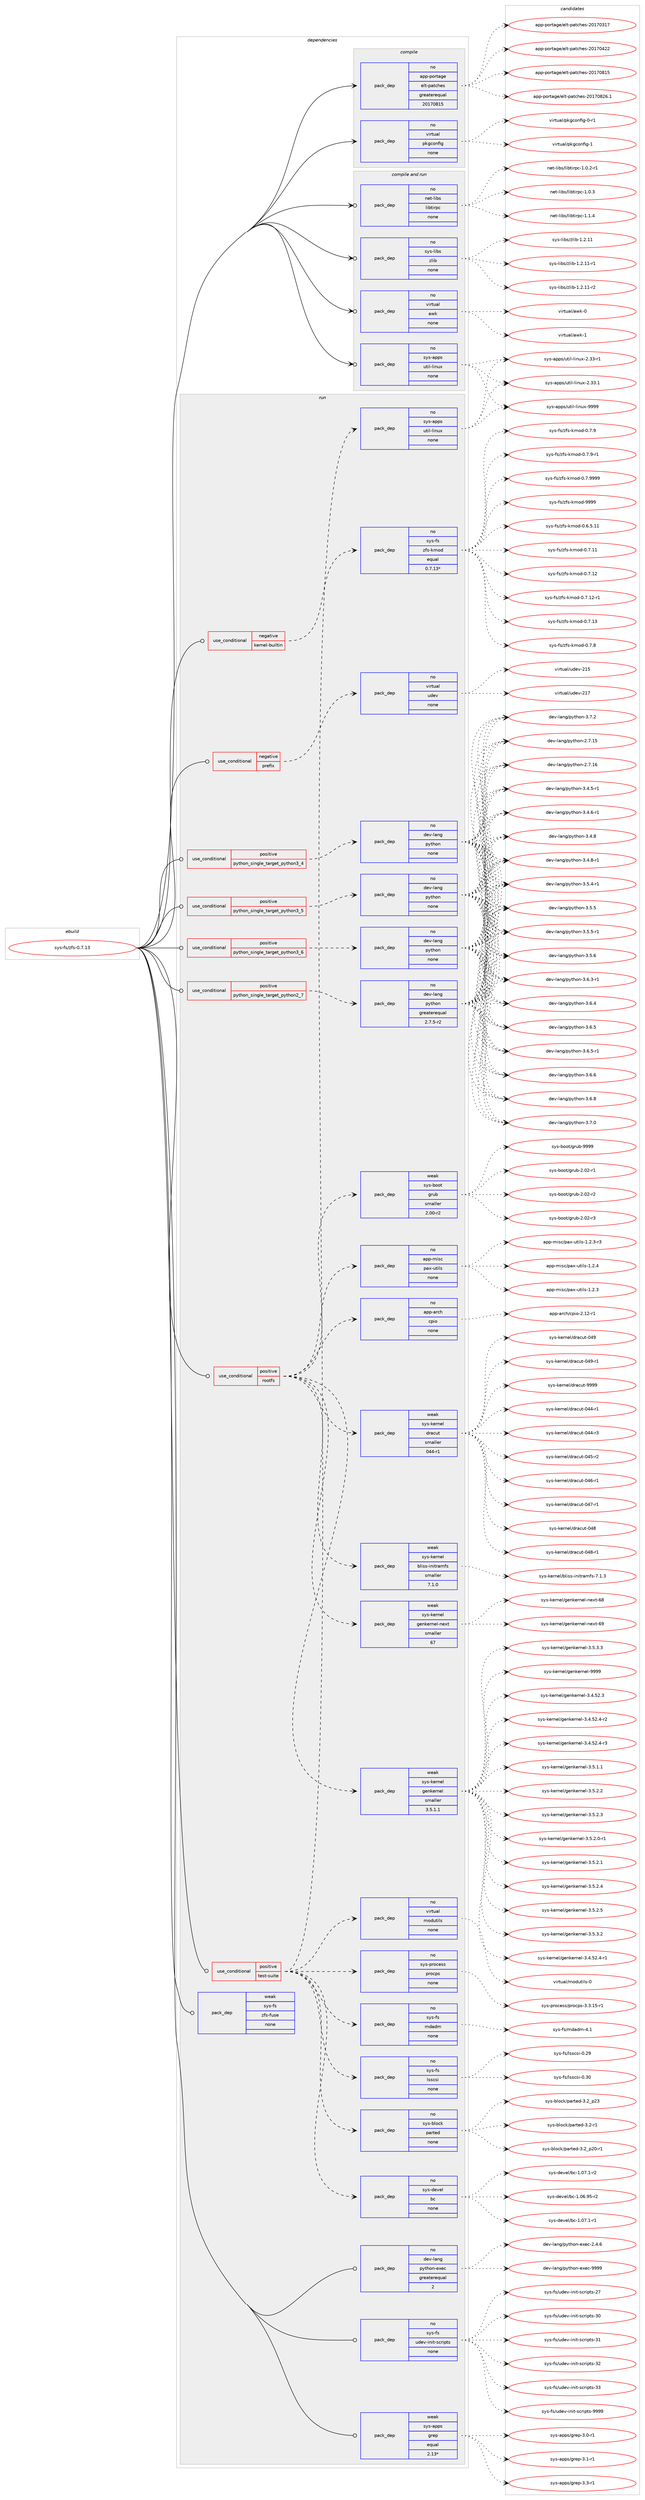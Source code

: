 digraph prolog {

# *************
# Graph options
# *************

newrank=true;
concentrate=true;
compound=true;
graph [rankdir=LR,fontname=Helvetica,fontsize=10,ranksep=1.5];#, ranksep=2.5, nodesep=0.2];
edge  [arrowhead=vee];
node  [fontname=Helvetica,fontsize=10];

# **********
# The ebuild
# **********

subgraph cluster_leftcol {
color=gray;
rank=same;
label=<<i>ebuild</i>>;
id [label="sys-fs/zfs-0.7.13", color=red, width=4, href="../sys-fs/zfs-0.7.13.svg"];
}

# ****************
# The dependencies
# ****************

subgraph cluster_midcol {
color=gray;
label=<<i>dependencies</i>>;
subgraph cluster_compile {
fillcolor="#eeeeee";
style=filled;
label=<<i>compile</i>>;
subgraph pack2646 {
dependency2946 [label=<<TABLE BORDER="0" CELLBORDER="1" CELLSPACING="0" CELLPADDING="4" WIDTH="220"><TR><TD ROWSPAN="6" CELLPADDING="30">pack_dep</TD></TR><TR><TD WIDTH="110">no</TD></TR><TR><TD>app-portage</TD></TR><TR><TD>elt-patches</TD></TR><TR><TD>greaterequal</TD></TR><TR><TD>20170815</TD></TR></TABLE>>, shape=none, color=blue];
}
id:e -> dependency2946:w [weight=20,style="solid",arrowhead="vee"];
subgraph pack2647 {
dependency2947 [label=<<TABLE BORDER="0" CELLBORDER="1" CELLSPACING="0" CELLPADDING="4" WIDTH="220"><TR><TD ROWSPAN="6" CELLPADDING="30">pack_dep</TD></TR><TR><TD WIDTH="110">no</TD></TR><TR><TD>virtual</TD></TR><TR><TD>pkgconfig</TD></TR><TR><TD>none</TD></TR><TR><TD></TD></TR></TABLE>>, shape=none, color=blue];
}
id:e -> dependency2947:w [weight=20,style="solid",arrowhead="vee"];
}
subgraph cluster_compileandrun {
fillcolor="#eeeeee";
style=filled;
label=<<i>compile and run</i>>;
subgraph pack2648 {
dependency2948 [label=<<TABLE BORDER="0" CELLBORDER="1" CELLSPACING="0" CELLPADDING="4" WIDTH="220"><TR><TD ROWSPAN="6" CELLPADDING="30">pack_dep</TD></TR><TR><TD WIDTH="110">no</TD></TR><TR><TD>net-libs</TD></TR><TR><TD>libtirpc</TD></TR><TR><TD>none</TD></TR><TR><TD></TD></TR></TABLE>>, shape=none, color=blue];
}
id:e -> dependency2948:w [weight=20,style="solid",arrowhead="odotvee"];
subgraph pack2649 {
dependency2949 [label=<<TABLE BORDER="0" CELLBORDER="1" CELLSPACING="0" CELLPADDING="4" WIDTH="220"><TR><TD ROWSPAN="6" CELLPADDING="30">pack_dep</TD></TR><TR><TD WIDTH="110">no</TD></TR><TR><TD>sys-apps</TD></TR><TR><TD>util-linux</TD></TR><TR><TD>none</TD></TR><TR><TD></TD></TR></TABLE>>, shape=none, color=blue];
}
id:e -> dependency2949:w [weight=20,style="solid",arrowhead="odotvee"];
subgraph pack2650 {
dependency2950 [label=<<TABLE BORDER="0" CELLBORDER="1" CELLSPACING="0" CELLPADDING="4" WIDTH="220"><TR><TD ROWSPAN="6" CELLPADDING="30">pack_dep</TD></TR><TR><TD WIDTH="110">no</TD></TR><TR><TD>sys-libs</TD></TR><TR><TD>zlib</TD></TR><TR><TD>none</TD></TR><TR><TD></TD></TR></TABLE>>, shape=none, color=blue];
}
id:e -> dependency2950:w [weight=20,style="solid",arrowhead="odotvee"];
subgraph pack2651 {
dependency2951 [label=<<TABLE BORDER="0" CELLBORDER="1" CELLSPACING="0" CELLPADDING="4" WIDTH="220"><TR><TD ROWSPAN="6" CELLPADDING="30">pack_dep</TD></TR><TR><TD WIDTH="110">no</TD></TR><TR><TD>virtual</TD></TR><TR><TD>awk</TD></TR><TR><TD>none</TD></TR><TR><TD></TD></TR></TABLE>>, shape=none, color=blue];
}
id:e -> dependency2951:w [weight=20,style="solid",arrowhead="odotvee"];
}
subgraph cluster_run {
fillcolor="#eeeeee";
style=filled;
label=<<i>run</i>>;
subgraph cond242 {
dependency2952 [label=<<TABLE BORDER="0" CELLBORDER="1" CELLSPACING="0" CELLPADDING="4"><TR><TD ROWSPAN="3" CELLPADDING="10">use_conditional</TD></TR><TR><TD>negative</TD></TR><TR><TD>kernel-builtin</TD></TR></TABLE>>, shape=none, color=red];
subgraph pack2652 {
dependency2953 [label=<<TABLE BORDER="0" CELLBORDER="1" CELLSPACING="0" CELLPADDING="4" WIDTH="220"><TR><TD ROWSPAN="6" CELLPADDING="30">pack_dep</TD></TR><TR><TD WIDTH="110">no</TD></TR><TR><TD>sys-fs</TD></TR><TR><TD>zfs-kmod</TD></TR><TR><TD>equal</TD></TR><TR><TD>0.7.13*</TD></TR></TABLE>>, shape=none, color=blue];
}
dependency2952:e -> dependency2953:w [weight=20,style="dashed",arrowhead="vee"];
}
id:e -> dependency2952:w [weight=20,style="solid",arrowhead="odot"];
subgraph cond243 {
dependency2954 [label=<<TABLE BORDER="0" CELLBORDER="1" CELLSPACING="0" CELLPADDING="4"><TR><TD ROWSPAN="3" CELLPADDING="10">use_conditional</TD></TR><TR><TD>negative</TD></TR><TR><TD>prefix</TD></TR></TABLE>>, shape=none, color=red];
subgraph pack2653 {
dependency2955 [label=<<TABLE BORDER="0" CELLBORDER="1" CELLSPACING="0" CELLPADDING="4" WIDTH="220"><TR><TD ROWSPAN="6" CELLPADDING="30">pack_dep</TD></TR><TR><TD WIDTH="110">no</TD></TR><TR><TD>virtual</TD></TR><TR><TD>udev</TD></TR><TR><TD>none</TD></TR><TR><TD></TD></TR></TABLE>>, shape=none, color=blue];
}
dependency2954:e -> dependency2955:w [weight=20,style="dashed",arrowhead="vee"];
}
id:e -> dependency2954:w [weight=20,style="solid",arrowhead="odot"];
subgraph cond244 {
dependency2956 [label=<<TABLE BORDER="0" CELLBORDER="1" CELLSPACING="0" CELLPADDING="4"><TR><TD ROWSPAN="3" CELLPADDING="10">use_conditional</TD></TR><TR><TD>positive</TD></TR><TR><TD>python_single_target_python2_7</TD></TR></TABLE>>, shape=none, color=red];
subgraph pack2654 {
dependency2957 [label=<<TABLE BORDER="0" CELLBORDER="1" CELLSPACING="0" CELLPADDING="4" WIDTH="220"><TR><TD ROWSPAN="6" CELLPADDING="30">pack_dep</TD></TR><TR><TD WIDTH="110">no</TD></TR><TR><TD>dev-lang</TD></TR><TR><TD>python</TD></TR><TR><TD>greaterequal</TD></TR><TR><TD>2.7.5-r2</TD></TR></TABLE>>, shape=none, color=blue];
}
dependency2956:e -> dependency2957:w [weight=20,style="dashed",arrowhead="vee"];
}
id:e -> dependency2956:w [weight=20,style="solid",arrowhead="odot"];
subgraph cond245 {
dependency2958 [label=<<TABLE BORDER="0" CELLBORDER="1" CELLSPACING="0" CELLPADDING="4"><TR><TD ROWSPAN="3" CELLPADDING="10">use_conditional</TD></TR><TR><TD>positive</TD></TR><TR><TD>python_single_target_python3_4</TD></TR></TABLE>>, shape=none, color=red];
subgraph pack2655 {
dependency2959 [label=<<TABLE BORDER="0" CELLBORDER="1" CELLSPACING="0" CELLPADDING="4" WIDTH="220"><TR><TD ROWSPAN="6" CELLPADDING="30">pack_dep</TD></TR><TR><TD WIDTH="110">no</TD></TR><TR><TD>dev-lang</TD></TR><TR><TD>python</TD></TR><TR><TD>none</TD></TR><TR><TD></TD></TR></TABLE>>, shape=none, color=blue];
}
dependency2958:e -> dependency2959:w [weight=20,style="dashed",arrowhead="vee"];
}
id:e -> dependency2958:w [weight=20,style="solid",arrowhead="odot"];
subgraph cond246 {
dependency2960 [label=<<TABLE BORDER="0" CELLBORDER="1" CELLSPACING="0" CELLPADDING="4"><TR><TD ROWSPAN="3" CELLPADDING="10">use_conditional</TD></TR><TR><TD>positive</TD></TR><TR><TD>python_single_target_python3_5</TD></TR></TABLE>>, shape=none, color=red];
subgraph pack2656 {
dependency2961 [label=<<TABLE BORDER="0" CELLBORDER="1" CELLSPACING="0" CELLPADDING="4" WIDTH="220"><TR><TD ROWSPAN="6" CELLPADDING="30">pack_dep</TD></TR><TR><TD WIDTH="110">no</TD></TR><TR><TD>dev-lang</TD></TR><TR><TD>python</TD></TR><TR><TD>none</TD></TR><TR><TD></TD></TR></TABLE>>, shape=none, color=blue];
}
dependency2960:e -> dependency2961:w [weight=20,style="dashed",arrowhead="vee"];
}
id:e -> dependency2960:w [weight=20,style="solid",arrowhead="odot"];
subgraph cond247 {
dependency2962 [label=<<TABLE BORDER="0" CELLBORDER="1" CELLSPACING="0" CELLPADDING="4"><TR><TD ROWSPAN="3" CELLPADDING="10">use_conditional</TD></TR><TR><TD>positive</TD></TR><TR><TD>python_single_target_python3_6</TD></TR></TABLE>>, shape=none, color=red];
subgraph pack2657 {
dependency2963 [label=<<TABLE BORDER="0" CELLBORDER="1" CELLSPACING="0" CELLPADDING="4" WIDTH="220"><TR><TD ROWSPAN="6" CELLPADDING="30">pack_dep</TD></TR><TR><TD WIDTH="110">no</TD></TR><TR><TD>dev-lang</TD></TR><TR><TD>python</TD></TR><TR><TD>none</TD></TR><TR><TD></TD></TR></TABLE>>, shape=none, color=blue];
}
dependency2962:e -> dependency2963:w [weight=20,style="dashed",arrowhead="vee"];
}
id:e -> dependency2962:w [weight=20,style="solid",arrowhead="odot"];
subgraph cond248 {
dependency2964 [label=<<TABLE BORDER="0" CELLBORDER="1" CELLSPACING="0" CELLPADDING="4"><TR><TD ROWSPAN="3" CELLPADDING="10">use_conditional</TD></TR><TR><TD>positive</TD></TR><TR><TD>rootfs</TD></TR></TABLE>>, shape=none, color=red];
subgraph pack2658 {
dependency2965 [label=<<TABLE BORDER="0" CELLBORDER="1" CELLSPACING="0" CELLPADDING="4" WIDTH="220"><TR><TD ROWSPAN="6" CELLPADDING="30">pack_dep</TD></TR><TR><TD WIDTH="110">no</TD></TR><TR><TD>app-arch</TD></TR><TR><TD>cpio</TD></TR><TR><TD>none</TD></TR><TR><TD></TD></TR></TABLE>>, shape=none, color=blue];
}
dependency2964:e -> dependency2965:w [weight=20,style="dashed",arrowhead="vee"];
subgraph pack2659 {
dependency2966 [label=<<TABLE BORDER="0" CELLBORDER="1" CELLSPACING="0" CELLPADDING="4" WIDTH="220"><TR><TD ROWSPAN="6" CELLPADDING="30">pack_dep</TD></TR><TR><TD WIDTH="110">no</TD></TR><TR><TD>app-misc</TD></TR><TR><TD>pax-utils</TD></TR><TR><TD>none</TD></TR><TR><TD></TD></TR></TABLE>>, shape=none, color=blue];
}
dependency2964:e -> dependency2966:w [weight=20,style="dashed",arrowhead="vee"];
subgraph pack2660 {
dependency2967 [label=<<TABLE BORDER="0" CELLBORDER="1" CELLSPACING="0" CELLPADDING="4" WIDTH="220"><TR><TD ROWSPAN="6" CELLPADDING="30">pack_dep</TD></TR><TR><TD WIDTH="110">weak</TD></TR><TR><TD>sys-boot</TD></TR><TR><TD>grub</TD></TR><TR><TD>smaller</TD></TR><TR><TD>2.00-r2</TD></TR></TABLE>>, shape=none, color=blue];
}
dependency2964:e -> dependency2967:w [weight=20,style="dashed",arrowhead="vee"];
subgraph pack2661 {
dependency2968 [label=<<TABLE BORDER="0" CELLBORDER="1" CELLSPACING="0" CELLPADDING="4" WIDTH="220"><TR><TD ROWSPAN="6" CELLPADDING="30">pack_dep</TD></TR><TR><TD WIDTH="110">weak</TD></TR><TR><TD>sys-kernel</TD></TR><TR><TD>genkernel</TD></TR><TR><TD>smaller</TD></TR><TR><TD>3.5.1.1</TD></TR></TABLE>>, shape=none, color=blue];
}
dependency2964:e -> dependency2968:w [weight=20,style="dashed",arrowhead="vee"];
subgraph pack2662 {
dependency2969 [label=<<TABLE BORDER="0" CELLBORDER="1" CELLSPACING="0" CELLPADDING="4" WIDTH="220"><TR><TD ROWSPAN="6" CELLPADDING="30">pack_dep</TD></TR><TR><TD WIDTH="110">weak</TD></TR><TR><TD>sys-kernel</TD></TR><TR><TD>genkernel-next</TD></TR><TR><TD>smaller</TD></TR><TR><TD>67</TD></TR></TABLE>>, shape=none, color=blue];
}
dependency2964:e -> dependency2969:w [weight=20,style="dashed",arrowhead="vee"];
subgraph pack2663 {
dependency2970 [label=<<TABLE BORDER="0" CELLBORDER="1" CELLSPACING="0" CELLPADDING="4" WIDTH="220"><TR><TD ROWSPAN="6" CELLPADDING="30">pack_dep</TD></TR><TR><TD WIDTH="110">weak</TD></TR><TR><TD>sys-kernel</TD></TR><TR><TD>bliss-initramfs</TD></TR><TR><TD>smaller</TD></TR><TR><TD>7.1.0</TD></TR></TABLE>>, shape=none, color=blue];
}
dependency2964:e -> dependency2970:w [weight=20,style="dashed",arrowhead="vee"];
subgraph pack2664 {
dependency2971 [label=<<TABLE BORDER="0" CELLBORDER="1" CELLSPACING="0" CELLPADDING="4" WIDTH="220"><TR><TD ROWSPAN="6" CELLPADDING="30">pack_dep</TD></TR><TR><TD WIDTH="110">weak</TD></TR><TR><TD>sys-kernel</TD></TR><TR><TD>dracut</TD></TR><TR><TD>smaller</TD></TR><TR><TD>044-r1</TD></TR></TABLE>>, shape=none, color=blue];
}
dependency2964:e -> dependency2971:w [weight=20,style="dashed",arrowhead="vee"];
}
id:e -> dependency2964:w [weight=20,style="solid",arrowhead="odot"];
subgraph cond249 {
dependency2972 [label=<<TABLE BORDER="0" CELLBORDER="1" CELLSPACING="0" CELLPADDING="4"><TR><TD ROWSPAN="3" CELLPADDING="10">use_conditional</TD></TR><TR><TD>positive</TD></TR><TR><TD>test-suite</TD></TR></TABLE>>, shape=none, color=red];
subgraph pack2665 {
dependency2973 [label=<<TABLE BORDER="0" CELLBORDER="1" CELLSPACING="0" CELLPADDING="4" WIDTH="220"><TR><TD ROWSPAN="6" CELLPADDING="30">pack_dep</TD></TR><TR><TD WIDTH="110">no</TD></TR><TR><TD>sys-apps</TD></TR><TR><TD>util-linux</TD></TR><TR><TD>none</TD></TR><TR><TD></TD></TR></TABLE>>, shape=none, color=blue];
}
dependency2972:e -> dependency2973:w [weight=20,style="dashed",arrowhead="vee"];
subgraph pack2666 {
dependency2974 [label=<<TABLE BORDER="0" CELLBORDER="1" CELLSPACING="0" CELLPADDING="4" WIDTH="220"><TR><TD ROWSPAN="6" CELLPADDING="30">pack_dep</TD></TR><TR><TD WIDTH="110">no</TD></TR><TR><TD>sys-devel</TD></TR><TR><TD>bc</TD></TR><TR><TD>none</TD></TR><TR><TD></TD></TR></TABLE>>, shape=none, color=blue];
}
dependency2972:e -> dependency2974:w [weight=20,style="dashed",arrowhead="vee"];
subgraph pack2667 {
dependency2975 [label=<<TABLE BORDER="0" CELLBORDER="1" CELLSPACING="0" CELLPADDING="4" WIDTH="220"><TR><TD ROWSPAN="6" CELLPADDING="30">pack_dep</TD></TR><TR><TD WIDTH="110">no</TD></TR><TR><TD>sys-block</TD></TR><TR><TD>parted</TD></TR><TR><TD>none</TD></TR><TR><TD></TD></TR></TABLE>>, shape=none, color=blue];
}
dependency2972:e -> dependency2975:w [weight=20,style="dashed",arrowhead="vee"];
subgraph pack2668 {
dependency2976 [label=<<TABLE BORDER="0" CELLBORDER="1" CELLSPACING="0" CELLPADDING="4" WIDTH="220"><TR><TD ROWSPAN="6" CELLPADDING="30">pack_dep</TD></TR><TR><TD WIDTH="110">no</TD></TR><TR><TD>sys-fs</TD></TR><TR><TD>lsscsi</TD></TR><TR><TD>none</TD></TR><TR><TD></TD></TR></TABLE>>, shape=none, color=blue];
}
dependency2972:e -> dependency2976:w [weight=20,style="dashed",arrowhead="vee"];
subgraph pack2669 {
dependency2977 [label=<<TABLE BORDER="0" CELLBORDER="1" CELLSPACING="0" CELLPADDING="4" WIDTH="220"><TR><TD ROWSPAN="6" CELLPADDING="30">pack_dep</TD></TR><TR><TD WIDTH="110">no</TD></TR><TR><TD>sys-fs</TD></TR><TR><TD>mdadm</TD></TR><TR><TD>none</TD></TR><TR><TD></TD></TR></TABLE>>, shape=none, color=blue];
}
dependency2972:e -> dependency2977:w [weight=20,style="dashed",arrowhead="vee"];
subgraph pack2670 {
dependency2978 [label=<<TABLE BORDER="0" CELLBORDER="1" CELLSPACING="0" CELLPADDING="4" WIDTH="220"><TR><TD ROWSPAN="6" CELLPADDING="30">pack_dep</TD></TR><TR><TD WIDTH="110">no</TD></TR><TR><TD>sys-process</TD></TR><TR><TD>procps</TD></TR><TR><TD>none</TD></TR><TR><TD></TD></TR></TABLE>>, shape=none, color=blue];
}
dependency2972:e -> dependency2978:w [weight=20,style="dashed",arrowhead="vee"];
subgraph pack2671 {
dependency2979 [label=<<TABLE BORDER="0" CELLBORDER="1" CELLSPACING="0" CELLPADDING="4" WIDTH="220"><TR><TD ROWSPAN="6" CELLPADDING="30">pack_dep</TD></TR><TR><TD WIDTH="110">no</TD></TR><TR><TD>virtual</TD></TR><TR><TD>modutils</TD></TR><TR><TD>none</TD></TR><TR><TD></TD></TR></TABLE>>, shape=none, color=blue];
}
dependency2972:e -> dependency2979:w [weight=20,style="dashed",arrowhead="vee"];
}
id:e -> dependency2972:w [weight=20,style="solid",arrowhead="odot"];
subgraph pack2672 {
dependency2980 [label=<<TABLE BORDER="0" CELLBORDER="1" CELLSPACING="0" CELLPADDING="4" WIDTH="220"><TR><TD ROWSPAN="6" CELLPADDING="30">pack_dep</TD></TR><TR><TD WIDTH="110">no</TD></TR><TR><TD>dev-lang</TD></TR><TR><TD>python-exec</TD></TR><TR><TD>greaterequal</TD></TR><TR><TD>2</TD></TR></TABLE>>, shape=none, color=blue];
}
id:e -> dependency2980:w [weight=20,style="solid",arrowhead="odot"];
subgraph pack2673 {
dependency2981 [label=<<TABLE BORDER="0" CELLBORDER="1" CELLSPACING="0" CELLPADDING="4" WIDTH="220"><TR><TD ROWSPAN="6" CELLPADDING="30">pack_dep</TD></TR><TR><TD WIDTH="110">no</TD></TR><TR><TD>sys-fs</TD></TR><TR><TD>udev-init-scripts</TD></TR><TR><TD>none</TD></TR><TR><TD></TD></TR></TABLE>>, shape=none, color=blue];
}
id:e -> dependency2981:w [weight=20,style="solid",arrowhead="odot"];
subgraph pack2674 {
dependency2982 [label=<<TABLE BORDER="0" CELLBORDER="1" CELLSPACING="0" CELLPADDING="4" WIDTH="220"><TR><TD ROWSPAN="6" CELLPADDING="30">pack_dep</TD></TR><TR><TD WIDTH="110">weak</TD></TR><TR><TD>sys-apps</TD></TR><TR><TD>grep</TD></TR><TR><TD>equal</TD></TR><TR><TD>2.13*</TD></TR></TABLE>>, shape=none, color=blue];
}
id:e -> dependency2982:w [weight=20,style="solid",arrowhead="odot"];
subgraph pack2675 {
dependency2983 [label=<<TABLE BORDER="0" CELLBORDER="1" CELLSPACING="0" CELLPADDING="4" WIDTH="220"><TR><TD ROWSPAN="6" CELLPADDING="30">pack_dep</TD></TR><TR><TD WIDTH="110">weak</TD></TR><TR><TD>sys-fs</TD></TR><TR><TD>zfs-fuse</TD></TR><TR><TD>none</TD></TR><TR><TD></TD></TR></TABLE>>, shape=none, color=blue];
}
id:e -> dependency2983:w [weight=20,style="solid",arrowhead="odot"];
}
}

# **************
# The candidates
# **************

subgraph cluster_choices {
rank=same;
color=gray;
label=<<i>candidates</i>>;

subgraph choice2646 {
color=black;
nodesep=1;
choice97112112451121111141169710310147101108116451129711699104101115455048495548514955 [label="app-portage/elt-patches-20170317", color=red, width=4,href="../app-portage/elt-patches-20170317.svg"];
choice97112112451121111141169710310147101108116451129711699104101115455048495548525050 [label="app-portage/elt-patches-20170422", color=red, width=4,href="../app-portage/elt-patches-20170422.svg"];
choice97112112451121111141169710310147101108116451129711699104101115455048495548564953 [label="app-portage/elt-patches-20170815", color=red, width=4,href="../app-portage/elt-patches-20170815.svg"];
choice971121124511211111411697103101471011081164511297116991041011154550484955485650544649 [label="app-portage/elt-patches-20170826.1", color=red, width=4,href="../app-portage/elt-patches-20170826.1.svg"];
dependency2946:e -> choice97112112451121111141169710310147101108116451129711699104101115455048495548514955:w [style=dotted,weight="100"];
dependency2946:e -> choice97112112451121111141169710310147101108116451129711699104101115455048495548525050:w [style=dotted,weight="100"];
dependency2946:e -> choice97112112451121111141169710310147101108116451129711699104101115455048495548564953:w [style=dotted,weight="100"];
dependency2946:e -> choice971121124511211111411697103101471011081164511297116991041011154550484955485650544649:w [style=dotted,weight="100"];
}
subgraph choice2647 {
color=black;
nodesep=1;
choice11810511411611797108471121071039911111010210510345484511449 [label="virtual/pkgconfig-0-r1", color=red, width=4,href="../virtual/pkgconfig-0-r1.svg"];
choice1181051141161179710847112107103991111101021051034549 [label="virtual/pkgconfig-1", color=red, width=4,href="../virtual/pkgconfig-1.svg"];
dependency2947:e -> choice11810511411611797108471121071039911111010210510345484511449:w [style=dotted,weight="100"];
dependency2947:e -> choice1181051141161179710847112107103991111101021051034549:w [style=dotted,weight="100"];
}
subgraph choice2648 {
color=black;
nodesep=1;
choice11010111645108105981154710810598116105114112994549464846504511449 [label="net-libs/libtirpc-1.0.2-r1", color=red, width=4,href="../net-libs/libtirpc-1.0.2-r1.svg"];
choice1101011164510810598115471081059811610511411299454946484651 [label="net-libs/libtirpc-1.0.3", color=red, width=4,href="../net-libs/libtirpc-1.0.3.svg"];
choice1101011164510810598115471081059811610511411299454946494652 [label="net-libs/libtirpc-1.1.4", color=red, width=4,href="../net-libs/libtirpc-1.1.4.svg"];
dependency2948:e -> choice11010111645108105981154710810598116105114112994549464846504511449:w [style=dotted,weight="100"];
dependency2948:e -> choice1101011164510810598115471081059811610511411299454946484651:w [style=dotted,weight="100"];
dependency2948:e -> choice1101011164510810598115471081059811610511411299454946494652:w [style=dotted,weight="100"];
}
subgraph choice2649 {
color=black;
nodesep=1;
choice1151211154597112112115471171161051084510810511011712045504651514511449 [label="sys-apps/util-linux-2.33-r1", color=red, width=4,href="../sys-apps/util-linux-2.33-r1.svg"];
choice1151211154597112112115471171161051084510810511011712045504651514649 [label="sys-apps/util-linux-2.33.1", color=red, width=4,href="../sys-apps/util-linux-2.33.1.svg"];
choice115121115459711211211547117116105108451081051101171204557575757 [label="sys-apps/util-linux-9999", color=red, width=4,href="../sys-apps/util-linux-9999.svg"];
dependency2949:e -> choice1151211154597112112115471171161051084510810511011712045504651514511449:w [style=dotted,weight="100"];
dependency2949:e -> choice1151211154597112112115471171161051084510810511011712045504651514649:w [style=dotted,weight="100"];
dependency2949:e -> choice115121115459711211211547117116105108451081051101171204557575757:w [style=dotted,weight="100"];
}
subgraph choice2650 {
color=black;
nodesep=1;
choice1151211154510810598115471221081059845494650464949 [label="sys-libs/zlib-1.2.11", color=red, width=4,href="../sys-libs/zlib-1.2.11.svg"];
choice11512111545108105981154712210810598454946504649494511449 [label="sys-libs/zlib-1.2.11-r1", color=red, width=4,href="../sys-libs/zlib-1.2.11-r1.svg"];
choice11512111545108105981154712210810598454946504649494511450 [label="sys-libs/zlib-1.2.11-r2", color=red, width=4,href="../sys-libs/zlib-1.2.11-r2.svg"];
dependency2950:e -> choice1151211154510810598115471221081059845494650464949:w [style=dotted,weight="100"];
dependency2950:e -> choice11512111545108105981154712210810598454946504649494511449:w [style=dotted,weight="100"];
dependency2950:e -> choice11512111545108105981154712210810598454946504649494511450:w [style=dotted,weight="100"];
}
subgraph choice2651 {
color=black;
nodesep=1;
choice1181051141161179710847971191074548 [label="virtual/awk-0", color=red, width=4,href="../virtual/awk-0.svg"];
choice1181051141161179710847971191074549 [label="virtual/awk-1", color=red, width=4,href="../virtual/awk-1.svg"];
dependency2951:e -> choice1181051141161179710847971191074548:w [style=dotted,weight="100"];
dependency2951:e -> choice1181051141161179710847971191074549:w [style=dotted,weight="100"];
}
subgraph choice2652 {
color=black;
nodesep=1;
choice115121115451021154712210211545107109111100454846544653464949 [label="sys-fs/zfs-kmod-0.6.5.11", color=red, width=4,href="../sys-fs/zfs-kmod-0.6.5.11.svg"];
choice11512111545102115471221021154510710911110045484655464949 [label="sys-fs/zfs-kmod-0.7.11", color=red, width=4,href="../sys-fs/zfs-kmod-0.7.11.svg"];
choice11512111545102115471221021154510710911110045484655464950 [label="sys-fs/zfs-kmod-0.7.12", color=red, width=4,href="../sys-fs/zfs-kmod-0.7.12.svg"];
choice115121115451021154712210211545107109111100454846554649504511449 [label="sys-fs/zfs-kmod-0.7.12-r1", color=red, width=4,href="../sys-fs/zfs-kmod-0.7.12-r1.svg"];
choice11512111545102115471221021154510710911110045484655464951 [label="sys-fs/zfs-kmod-0.7.13", color=red, width=4,href="../sys-fs/zfs-kmod-0.7.13.svg"];
choice115121115451021154712210211545107109111100454846554656 [label="sys-fs/zfs-kmod-0.7.8", color=red, width=4,href="../sys-fs/zfs-kmod-0.7.8.svg"];
choice115121115451021154712210211545107109111100454846554657 [label="sys-fs/zfs-kmod-0.7.9", color=red, width=4,href="../sys-fs/zfs-kmod-0.7.9.svg"];
choice1151211154510211547122102115451071091111004548465546574511449 [label="sys-fs/zfs-kmod-0.7.9-r1", color=red, width=4,href="../sys-fs/zfs-kmod-0.7.9-r1.svg"];
choice115121115451021154712210211545107109111100454846554657575757 [label="sys-fs/zfs-kmod-0.7.9999", color=red, width=4,href="../sys-fs/zfs-kmod-0.7.9999.svg"];
choice1151211154510211547122102115451071091111004557575757 [label="sys-fs/zfs-kmod-9999", color=red, width=4,href="../sys-fs/zfs-kmod-9999.svg"];
dependency2953:e -> choice115121115451021154712210211545107109111100454846544653464949:w [style=dotted,weight="100"];
dependency2953:e -> choice11512111545102115471221021154510710911110045484655464949:w [style=dotted,weight="100"];
dependency2953:e -> choice11512111545102115471221021154510710911110045484655464950:w [style=dotted,weight="100"];
dependency2953:e -> choice115121115451021154712210211545107109111100454846554649504511449:w [style=dotted,weight="100"];
dependency2953:e -> choice11512111545102115471221021154510710911110045484655464951:w [style=dotted,weight="100"];
dependency2953:e -> choice115121115451021154712210211545107109111100454846554656:w [style=dotted,weight="100"];
dependency2953:e -> choice115121115451021154712210211545107109111100454846554657:w [style=dotted,weight="100"];
dependency2953:e -> choice1151211154510211547122102115451071091111004548465546574511449:w [style=dotted,weight="100"];
dependency2953:e -> choice115121115451021154712210211545107109111100454846554657575757:w [style=dotted,weight="100"];
dependency2953:e -> choice1151211154510211547122102115451071091111004557575757:w [style=dotted,weight="100"];
}
subgraph choice2653 {
color=black;
nodesep=1;
choice118105114116117971084711710010111845504953 [label="virtual/udev-215", color=red, width=4,href="../virtual/udev-215.svg"];
choice118105114116117971084711710010111845504955 [label="virtual/udev-217", color=red, width=4,href="../virtual/udev-217.svg"];
dependency2955:e -> choice118105114116117971084711710010111845504953:w [style=dotted,weight="100"];
dependency2955:e -> choice118105114116117971084711710010111845504955:w [style=dotted,weight="100"];
}
subgraph choice2654 {
color=black;
nodesep=1;
choice10010111845108971101034711212111610411111045504655464953 [label="dev-lang/python-2.7.15", color=red, width=4,href="../dev-lang/python-2.7.15.svg"];
choice10010111845108971101034711212111610411111045504655464954 [label="dev-lang/python-2.7.16", color=red, width=4,href="../dev-lang/python-2.7.16.svg"];
choice1001011184510897110103471121211161041111104551465246534511449 [label="dev-lang/python-3.4.5-r1", color=red, width=4,href="../dev-lang/python-3.4.5-r1.svg"];
choice1001011184510897110103471121211161041111104551465246544511449 [label="dev-lang/python-3.4.6-r1", color=red, width=4,href="../dev-lang/python-3.4.6-r1.svg"];
choice100101118451089711010347112121116104111110455146524656 [label="dev-lang/python-3.4.8", color=red, width=4,href="../dev-lang/python-3.4.8.svg"];
choice1001011184510897110103471121211161041111104551465246564511449 [label="dev-lang/python-3.4.8-r1", color=red, width=4,href="../dev-lang/python-3.4.8-r1.svg"];
choice1001011184510897110103471121211161041111104551465346524511449 [label="dev-lang/python-3.5.4-r1", color=red, width=4,href="../dev-lang/python-3.5.4-r1.svg"];
choice100101118451089711010347112121116104111110455146534653 [label="dev-lang/python-3.5.5", color=red, width=4,href="../dev-lang/python-3.5.5.svg"];
choice1001011184510897110103471121211161041111104551465346534511449 [label="dev-lang/python-3.5.5-r1", color=red, width=4,href="../dev-lang/python-3.5.5-r1.svg"];
choice100101118451089711010347112121116104111110455146534654 [label="dev-lang/python-3.5.6", color=red, width=4,href="../dev-lang/python-3.5.6.svg"];
choice1001011184510897110103471121211161041111104551465446514511449 [label="dev-lang/python-3.6.3-r1", color=red, width=4,href="../dev-lang/python-3.6.3-r1.svg"];
choice100101118451089711010347112121116104111110455146544652 [label="dev-lang/python-3.6.4", color=red, width=4,href="../dev-lang/python-3.6.4.svg"];
choice100101118451089711010347112121116104111110455146544653 [label="dev-lang/python-3.6.5", color=red, width=4,href="../dev-lang/python-3.6.5.svg"];
choice1001011184510897110103471121211161041111104551465446534511449 [label="dev-lang/python-3.6.5-r1", color=red, width=4,href="../dev-lang/python-3.6.5-r1.svg"];
choice100101118451089711010347112121116104111110455146544654 [label="dev-lang/python-3.6.6", color=red, width=4,href="../dev-lang/python-3.6.6.svg"];
choice100101118451089711010347112121116104111110455146544656 [label="dev-lang/python-3.6.8", color=red, width=4,href="../dev-lang/python-3.6.8.svg"];
choice100101118451089711010347112121116104111110455146554648 [label="dev-lang/python-3.7.0", color=red, width=4,href="../dev-lang/python-3.7.0.svg"];
choice100101118451089711010347112121116104111110455146554650 [label="dev-lang/python-3.7.2", color=red, width=4,href="../dev-lang/python-3.7.2.svg"];
dependency2957:e -> choice10010111845108971101034711212111610411111045504655464953:w [style=dotted,weight="100"];
dependency2957:e -> choice10010111845108971101034711212111610411111045504655464954:w [style=dotted,weight="100"];
dependency2957:e -> choice1001011184510897110103471121211161041111104551465246534511449:w [style=dotted,weight="100"];
dependency2957:e -> choice1001011184510897110103471121211161041111104551465246544511449:w [style=dotted,weight="100"];
dependency2957:e -> choice100101118451089711010347112121116104111110455146524656:w [style=dotted,weight="100"];
dependency2957:e -> choice1001011184510897110103471121211161041111104551465246564511449:w [style=dotted,weight="100"];
dependency2957:e -> choice1001011184510897110103471121211161041111104551465346524511449:w [style=dotted,weight="100"];
dependency2957:e -> choice100101118451089711010347112121116104111110455146534653:w [style=dotted,weight="100"];
dependency2957:e -> choice1001011184510897110103471121211161041111104551465346534511449:w [style=dotted,weight="100"];
dependency2957:e -> choice100101118451089711010347112121116104111110455146534654:w [style=dotted,weight="100"];
dependency2957:e -> choice1001011184510897110103471121211161041111104551465446514511449:w [style=dotted,weight="100"];
dependency2957:e -> choice100101118451089711010347112121116104111110455146544652:w [style=dotted,weight="100"];
dependency2957:e -> choice100101118451089711010347112121116104111110455146544653:w [style=dotted,weight="100"];
dependency2957:e -> choice1001011184510897110103471121211161041111104551465446534511449:w [style=dotted,weight="100"];
dependency2957:e -> choice100101118451089711010347112121116104111110455146544654:w [style=dotted,weight="100"];
dependency2957:e -> choice100101118451089711010347112121116104111110455146544656:w [style=dotted,weight="100"];
dependency2957:e -> choice100101118451089711010347112121116104111110455146554648:w [style=dotted,weight="100"];
dependency2957:e -> choice100101118451089711010347112121116104111110455146554650:w [style=dotted,weight="100"];
}
subgraph choice2655 {
color=black;
nodesep=1;
choice10010111845108971101034711212111610411111045504655464953 [label="dev-lang/python-2.7.15", color=red, width=4,href="../dev-lang/python-2.7.15.svg"];
choice10010111845108971101034711212111610411111045504655464954 [label="dev-lang/python-2.7.16", color=red, width=4,href="../dev-lang/python-2.7.16.svg"];
choice1001011184510897110103471121211161041111104551465246534511449 [label="dev-lang/python-3.4.5-r1", color=red, width=4,href="../dev-lang/python-3.4.5-r1.svg"];
choice1001011184510897110103471121211161041111104551465246544511449 [label="dev-lang/python-3.4.6-r1", color=red, width=4,href="../dev-lang/python-3.4.6-r1.svg"];
choice100101118451089711010347112121116104111110455146524656 [label="dev-lang/python-3.4.8", color=red, width=4,href="../dev-lang/python-3.4.8.svg"];
choice1001011184510897110103471121211161041111104551465246564511449 [label="dev-lang/python-3.4.8-r1", color=red, width=4,href="../dev-lang/python-3.4.8-r1.svg"];
choice1001011184510897110103471121211161041111104551465346524511449 [label="dev-lang/python-3.5.4-r1", color=red, width=4,href="../dev-lang/python-3.5.4-r1.svg"];
choice100101118451089711010347112121116104111110455146534653 [label="dev-lang/python-3.5.5", color=red, width=4,href="../dev-lang/python-3.5.5.svg"];
choice1001011184510897110103471121211161041111104551465346534511449 [label="dev-lang/python-3.5.5-r1", color=red, width=4,href="../dev-lang/python-3.5.5-r1.svg"];
choice100101118451089711010347112121116104111110455146534654 [label="dev-lang/python-3.5.6", color=red, width=4,href="../dev-lang/python-3.5.6.svg"];
choice1001011184510897110103471121211161041111104551465446514511449 [label="dev-lang/python-3.6.3-r1", color=red, width=4,href="../dev-lang/python-3.6.3-r1.svg"];
choice100101118451089711010347112121116104111110455146544652 [label="dev-lang/python-3.6.4", color=red, width=4,href="../dev-lang/python-3.6.4.svg"];
choice100101118451089711010347112121116104111110455146544653 [label="dev-lang/python-3.6.5", color=red, width=4,href="../dev-lang/python-3.6.5.svg"];
choice1001011184510897110103471121211161041111104551465446534511449 [label="dev-lang/python-3.6.5-r1", color=red, width=4,href="../dev-lang/python-3.6.5-r1.svg"];
choice100101118451089711010347112121116104111110455146544654 [label="dev-lang/python-3.6.6", color=red, width=4,href="../dev-lang/python-3.6.6.svg"];
choice100101118451089711010347112121116104111110455146544656 [label="dev-lang/python-3.6.8", color=red, width=4,href="../dev-lang/python-3.6.8.svg"];
choice100101118451089711010347112121116104111110455146554648 [label="dev-lang/python-3.7.0", color=red, width=4,href="../dev-lang/python-3.7.0.svg"];
choice100101118451089711010347112121116104111110455146554650 [label="dev-lang/python-3.7.2", color=red, width=4,href="../dev-lang/python-3.7.2.svg"];
dependency2959:e -> choice10010111845108971101034711212111610411111045504655464953:w [style=dotted,weight="100"];
dependency2959:e -> choice10010111845108971101034711212111610411111045504655464954:w [style=dotted,weight="100"];
dependency2959:e -> choice1001011184510897110103471121211161041111104551465246534511449:w [style=dotted,weight="100"];
dependency2959:e -> choice1001011184510897110103471121211161041111104551465246544511449:w [style=dotted,weight="100"];
dependency2959:e -> choice100101118451089711010347112121116104111110455146524656:w [style=dotted,weight="100"];
dependency2959:e -> choice1001011184510897110103471121211161041111104551465246564511449:w [style=dotted,weight="100"];
dependency2959:e -> choice1001011184510897110103471121211161041111104551465346524511449:w [style=dotted,weight="100"];
dependency2959:e -> choice100101118451089711010347112121116104111110455146534653:w [style=dotted,weight="100"];
dependency2959:e -> choice1001011184510897110103471121211161041111104551465346534511449:w [style=dotted,weight="100"];
dependency2959:e -> choice100101118451089711010347112121116104111110455146534654:w [style=dotted,weight="100"];
dependency2959:e -> choice1001011184510897110103471121211161041111104551465446514511449:w [style=dotted,weight="100"];
dependency2959:e -> choice100101118451089711010347112121116104111110455146544652:w [style=dotted,weight="100"];
dependency2959:e -> choice100101118451089711010347112121116104111110455146544653:w [style=dotted,weight="100"];
dependency2959:e -> choice1001011184510897110103471121211161041111104551465446534511449:w [style=dotted,weight="100"];
dependency2959:e -> choice100101118451089711010347112121116104111110455146544654:w [style=dotted,weight="100"];
dependency2959:e -> choice100101118451089711010347112121116104111110455146544656:w [style=dotted,weight="100"];
dependency2959:e -> choice100101118451089711010347112121116104111110455146554648:w [style=dotted,weight="100"];
dependency2959:e -> choice100101118451089711010347112121116104111110455146554650:w [style=dotted,weight="100"];
}
subgraph choice2656 {
color=black;
nodesep=1;
choice10010111845108971101034711212111610411111045504655464953 [label="dev-lang/python-2.7.15", color=red, width=4,href="../dev-lang/python-2.7.15.svg"];
choice10010111845108971101034711212111610411111045504655464954 [label="dev-lang/python-2.7.16", color=red, width=4,href="../dev-lang/python-2.7.16.svg"];
choice1001011184510897110103471121211161041111104551465246534511449 [label="dev-lang/python-3.4.5-r1", color=red, width=4,href="../dev-lang/python-3.4.5-r1.svg"];
choice1001011184510897110103471121211161041111104551465246544511449 [label="dev-lang/python-3.4.6-r1", color=red, width=4,href="../dev-lang/python-3.4.6-r1.svg"];
choice100101118451089711010347112121116104111110455146524656 [label="dev-lang/python-3.4.8", color=red, width=4,href="../dev-lang/python-3.4.8.svg"];
choice1001011184510897110103471121211161041111104551465246564511449 [label="dev-lang/python-3.4.8-r1", color=red, width=4,href="../dev-lang/python-3.4.8-r1.svg"];
choice1001011184510897110103471121211161041111104551465346524511449 [label="dev-lang/python-3.5.4-r1", color=red, width=4,href="../dev-lang/python-3.5.4-r1.svg"];
choice100101118451089711010347112121116104111110455146534653 [label="dev-lang/python-3.5.5", color=red, width=4,href="../dev-lang/python-3.5.5.svg"];
choice1001011184510897110103471121211161041111104551465346534511449 [label="dev-lang/python-3.5.5-r1", color=red, width=4,href="../dev-lang/python-3.5.5-r1.svg"];
choice100101118451089711010347112121116104111110455146534654 [label="dev-lang/python-3.5.6", color=red, width=4,href="../dev-lang/python-3.5.6.svg"];
choice1001011184510897110103471121211161041111104551465446514511449 [label="dev-lang/python-3.6.3-r1", color=red, width=4,href="../dev-lang/python-3.6.3-r1.svg"];
choice100101118451089711010347112121116104111110455146544652 [label="dev-lang/python-3.6.4", color=red, width=4,href="../dev-lang/python-3.6.4.svg"];
choice100101118451089711010347112121116104111110455146544653 [label="dev-lang/python-3.6.5", color=red, width=4,href="../dev-lang/python-3.6.5.svg"];
choice1001011184510897110103471121211161041111104551465446534511449 [label="dev-lang/python-3.6.5-r1", color=red, width=4,href="../dev-lang/python-3.6.5-r1.svg"];
choice100101118451089711010347112121116104111110455146544654 [label="dev-lang/python-3.6.6", color=red, width=4,href="../dev-lang/python-3.6.6.svg"];
choice100101118451089711010347112121116104111110455146544656 [label="dev-lang/python-3.6.8", color=red, width=4,href="../dev-lang/python-3.6.8.svg"];
choice100101118451089711010347112121116104111110455146554648 [label="dev-lang/python-3.7.0", color=red, width=4,href="../dev-lang/python-3.7.0.svg"];
choice100101118451089711010347112121116104111110455146554650 [label="dev-lang/python-3.7.2", color=red, width=4,href="../dev-lang/python-3.7.2.svg"];
dependency2961:e -> choice10010111845108971101034711212111610411111045504655464953:w [style=dotted,weight="100"];
dependency2961:e -> choice10010111845108971101034711212111610411111045504655464954:w [style=dotted,weight="100"];
dependency2961:e -> choice1001011184510897110103471121211161041111104551465246534511449:w [style=dotted,weight="100"];
dependency2961:e -> choice1001011184510897110103471121211161041111104551465246544511449:w [style=dotted,weight="100"];
dependency2961:e -> choice100101118451089711010347112121116104111110455146524656:w [style=dotted,weight="100"];
dependency2961:e -> choice1001011184510897110103471121211161041111104551465246564511449:w [style=dotted,weight="100"];
dependency2961:e -> choice1001011184510897110103471121211161041111104551465346524511449:w [style=dotted,weight="100"];
dependency2961:e -> choice100101118451089711010347112121116104111110455146534653:w [style=dotted,weight="100"];
dependency2961:e -> choice1001011184510897110103471121211161041111104551465346534511449:w [style=dotted,weight="100"];
dependency2961:e -> choice100101118451089711010347112121116104111110455146534654:w [style=dotted,weight="100"];
dependency2961:e -> choice1001011184510897110103471121211161041111104551465446514511449:w [style=dotted,weight="100"];
dependency2961:e -> choice100101118451089711010347112121116104111110455146544652:w [style=dotted,weight="100"];
dependency2961:e -> choice100101118451089711010347112121116104111110455146544653:w [style=dotted,weight="100"];
dependency2961:e -> choice1001011184510897110103471121211161041111104551465446534511449:w [style=dotted,weight="100"];
dependency2961:e -> choice100101118451089711010347112121116104111110455146544654:w [style=dotted,weight="100"];
dependency2961:e -> choice100101118451089711010347112121116104111110455146544656:w [style=dotted,weight="100"];
dependency2961:e -> choice100101118451089711010347112121116104111110455146554648:w [style=dotted,weight="100"];
dependency2961:e -> choice100101118451089711010347112121116104111110455146554650:w [style=dotted,weight="100"];
}
subgraph choice2657 {
color=black;
nodesep=1;
choice10010111845108971101034711212111610411111045504655464953 [label="dev-lang/python-2.7.15", color=red, width=4,href="../dev-lang/python-2.7.15.svg"];
choice10010111845108971101034711212111610411111045504655464954 [label="dev-lang/python-2.7.16", color=red, width=4,href="../dev-lang/python-2.7.16.svg"];
choice1001011184510897110103471121211161041111104551465246534511449 [label="dev-lang/python-3.4.5-r1", color=red, width=4,href="../dev-lang/python-3.4.5-r1.svg"];
choice1001011184510897110103471121211161041111104551465246544511449 [label="dev-lang/python-3.4.6-r1", color=red, width=4,href="../dev-lang/python-3.4.6-r1.svg"];
choice100101118451089711010347112121116104111110455146524656 [label="dev-lang/python-3.4.8", color=red, width=4,href="../dev-lang/python-3.4.8.svg"];
choice1001011184510897110103471121211161041111104551465246564511449 [label="dev-lang/python-3.4.8-r1", color=red, width=4,href="../dev-lang/python-3.4.8-r1.svg"];
choice1001011184510897110103471121211161041111104551465346524511449 [label="dev-lang/python-3.5.4-r1", color=red, width=4,href="../dev-lang/python-3.5.4-r1.svg"];
choice100101118451089711010347112121116104111110455146534653 [label="dev-lang/python-3.5.5", color=red, width=4,href="../dev-lang/python-3.5.5.svg"];
choice1001011184510897110103471121211161041111104551465346534511449 [label="dev-lang/python-3.5.5-r1", color=red, width=4,href="../dev-lang/python-3.5.5-r1.svg"];
choice100101118451089711010347112121116104111110455146534654 [label="dev-lang/python-3.5.6", color=red, width=4,href="../dev-lang/python-3.5.6.svg"];
choice1001011184510897110103471121211161041111104551465446514511449 [label="dev-lang/python-3.6.3-r1", color=red, width=4,href="../dev-lang/python-3.6.3-r1.svg"];
choice100101118451089711010347112121116104111110455146544652 [label="dev-lang/python-3.6.4", color=red, width=4,href="../dev-lang/python-3.6.4.svg"];
choice100101118451089711010347112121116104111110455146544653 [label="dev-lang/python-3.6.5", color=red, width=4,href="../dev-lang/python-3.6.5.svg"];
choice1001011184510897110103471121211161041111104551465446534511449 [label="dev-lang/python-3.6.5-r1", color=red, width=4,href="../dev-lang/python-3.6.5-r1.svg"];
choice100101118451089711010347112121116104111110455146544654 [label="dev-lang/python-3.6.6", color=red, width=4,href="../dev-lang/python-3.6.6.svg"];
choice100101118451089711010347112121116104111110455146544656 [label="dev-lang/python-3.6.8", color=red, width=4,href="../dev-lang/python-3.6.8.svg"];
choice100101118451089711010347112121116104111110455146554648 [label="dev-lang/python-3.7.0", color=red, width=4,href="../dev-lang/python-3.7.0.svg"];
choice100101118451089711010347112121116104111110455146554650 [label="dev-lang/python-3.7.2", color=red, width=4,href="../dev-lang/python-3.7.2.svg"];
dependency2963:e -> choice10010111845108971101034711212111610411111045504655464953:w [style=dotted,weight="100"];
dependency2963:e -> choice10010111845108971101034711212111610411111045504655464954:w [style=dotted,weight="100"];
dependency2963:e -> choice1001011184510897110103471121211161041111104551465246534511449:w [style=dotted,weight="100"];
dependency2963:e -> choice1001011184510897110103471121211161041111104551465246544511449:w [style=dotted,weight="100"];
dependency2963:e -> choice100101118451089711010347112121116104111110455146524656:w [style=dotted,weight="100"];
dependency2963:e -> choice1001011184510897110103471121211161041111104551465246564511449:w [style=dotted,weight="100"];
dependency2963:e -> choice1001011184510897110103471121211161041111104551465346524511449:w [style=dotted,weight="100"];
dependency2963:e -> choice100101118451089711010347112121116104111110455146534653:w [style=dotted,weight="100"];
dependency2963:e -> choice1001011184510897110103471121211161041111104551465346534511449:w [style=dotted,weight="100"];
dependency2963:e -> choice100101118451089711010347112121116104111110455146534654:w [style=dotted,weight="100"];
dependency2963:e -> choice1001011184510897110103471121211161041111104551465446514511449:w [style=dotted,weight="100"];
dependency2963:e -> choice100101118451089711010347112121116104111110455146544652:w [style=dotted,weight="100"];
dependency2963:e -> choice100101118451089711010347112121116104111110455146544653:w [style=dotted,weight="100"];
dependency2963:e -> choice1001011184510897110103471121211161041111104551465446534511449:w [style=dotted,weight="100"];
dependency2963:e -> choice100101118451089711010347112121116104111110455146544654:w [style=dotted,weight="100"];
dependency2963:e -> choice100101118451089711010347112121116104111110455146544656:w [style=dotted,weight="100"];
dependency2963:e -> choice100101118451089711010347112121116104111110455146554648:w [style=dotted,weight="100"];
dependency2963:e -> choice100101118451089711010347112121116104111110455146554650:w [style=dotted,weight="100"];
}
subgraph choice2658 {
color=black;
nodesep=1;
choice97112112459711499104479911210511145504649504511449 [label="app-arch/cpio-2.12-r1", color=red, width=4,href="../app-arch/cpio-2.12-r1.svg"];
dependency2965:e -> choice97112112459711499104479911210511145504649504511449:w [style=dotted,weight="100"];
}
subgraph choice2659 {
color=black;
nodesep=1;
choice971121124510910511599471129712045117116105108115454946504651 [label="app-misc/pax-utils-1.2.3", color=red, width=4,href="../app-misc/pax-utils-1.2.3.svg"];
choice9711211245109105115994711297120451171161051081154549465046514511451 [label="app-misc/pax-utils-1.2.3-r3", color=red, width=4,href="../app-misc/pax-utils-1.2.3-r3.svg"];
choice971121124510910511599471129712045117116105108115454946504652 [label="app-misc/pax-utils-1.2.4", color=red, width=4,href="../app-misc/pax-utils-1.2.4.svg"];
dependency2966:e -> choice971121124510910511599471129712045117116105108115454946504651:w [style=dotted,weight="100"];
dependency2966:e -> choice9711211245109105115994711297120451171161051081154549465046514511451:w [style=dotted,weight="100"];
dependency2966:e -> choice971121124510910511599471129712045117116105108115454946504652:w [style=dotted,weight="100"];
}
subgraph choice2660 {
color=black;
nodesep=1;
choice1151211154598111111116471031141179845504648504511449 [label="sys-boot/grub-2.02-r1", color=red, width=4,href="../sys-boot/grub-2.02-r1.svg"];
choice1151211154598111111116471031141179845504648504511450 [label="sys-boot/grub-2.02-r2", color=red, width=4,href="../sys-boot/grub-2.02-r2.svg"];
choice1151211154598111111116471031141179845504648504511451 [label="sys-boot/grub-2.02-r3", color=red, width=4,href="../sys-boot/grub-2.02-r3.svg"];
choice115121115459811111111647103114117984557575757 [label="sys-boot/grub-9999", color=red, width=4,href="../sys-boot/grub-9999.svg"];
dependency2967:e -> choice1151211154598111111116471031141179845504648504511449:w [style=dotted,weight="100"];
dependency2967:e -> choice1151211154598111111116471031141179845504648504511450:w [style=dotted,weight="100"];
dependency2967:e -> choice1151211154598111111116471031141179845504648504511451:w [style=dotted,weight="100"];
dependency2967:e -> choice115121115459811111111647103114117984557575757:w [style=dotted,weight="100"];
}
subgraph choice2661 {
color=black;
nodesep=1;
choice1151211154510710111411010110847103101110107101114110101108455146524653504651 [label="sys-kernel/genkernel-3.4.52.3", color=red, width=4,href="../sys-kernel/genkernel-3.4.52.3.svg"];
choice11512111545107101114110101108471031011101071011141101011084551465246535046524511449 [label="sys-kernel/genkernel-3.4.52.4-r1", color=red, width=4,href="../sys-kernel/genkernel-3.4.52.4-r1.svg"];
choice11512111545107101114110101108471031011101071011141101011084551465246535046524511450 [label="sys-kernel/genkernel-3.4.52.4-r2", color=red, width=4,href="../sys-kernel/genkernel-3.4.52.4-r2.svg"];
choice11512111545107101114110101108471031011101071011141101011084551465246535046524511451 [label="sys-kernel/genkernel-3.4.52.4-r3", color=red, width=4,href="../sys-kernel/genkernel-3.4.52.4-r3.svg"];
choice11512111545107101114110101108471031011101071011141101011084551465346494649 [label="sys-kernel/genkernel-3.5.1.1", color=red, width=4,href="../sys-kernel/genkernel-3.5.1.1.svg"];
choice115121115451071011141101011084710310111010710111411010110845514653465046484511449 [label="sys-kernel/genkernel-3.5.2.0-r1", color=red, width=4,href="../sys-kernel/genkernel-3.5.2.0-r1.svg"];
choice11512111545107101114110101108471031011101071011141101011084551465346504649 [label="sys-kernel/genkernel-3.5.2.1", color=red, width=4,href="../sys-kernel/genkernel-3.5.2.1.svg"];
choice11512111545107101114110101108471031011101071011141101011084551465346504650 [label="sys-kernel/genkernel-3.5.2.2", color=red, width=4,href="../sys-kernel/genkernel-3.5.2.2.svg"];
choice11512111545107101114110101108471031011101071011141101011084551465346504651 [label="sys-kernel/genkernel-3.5.2.3", color=red, width=4,href="../sys-kernel/genkernel-3.5.2.3.svg"];
choice11512111545107101114110101108471031011101071011141101011084551465346504652 [label="sys-kernel/genkernel-3.5.2.4", color=red, width=4,href="../sys-kernel/genkernel-3.5.2.4.svg"];
choice11512111545107101114110101108471031011101071011141101011084551465346504653 [label="sys-kernel/genkernel-3.5.2.5", color=red, width=4,href="../sys-kernel/genkernel-3.5.2.5.svg"];
choice11512111545107101114110101108471031011101071011141101011084551465346514650 [label="sys-kernel/genkernel-3.5.3.2", color=red, width=4,href="../sys-kernel/genkernel-3.5.3.2.svg"];
choice11512111545107101114110101108471031011101071011141101011084551465346514651 [label="sys-kernel/genkernel-3.5.3.3", color=red, width=4,href="../sys-kernel/genkernel-3.5.3.3.svg"];
choice11512111545107101114110101108471031011101071011141101011084557575757 [label="sys-kernel/genkernel-9999", color=red, width=4,href="../sys-kernel/genkernel-9999.svg"];
dependency2968:e -> choice1151211154510710111411010110847103101110107101114110101108455146524653504651:w [style=dotted,weight="100"];
dependency2968:e -> choice11512111545107101114110101108471031011101071011141101011084551465246535046524511449:w [style=dotted,weight="100"];
dependency2968:e -> choice11512111545107101114110101108471031011101071011141101011084551465246535046524511450:w [style=dotted,weight="100"];
dependency2968:e -> choice11512111545107101114110101108471031011101071011141101011084551465246535046524511451:w [style=dotted,weight="100"];
dependency2968:e -> choice11512111545107101114110101108471031011101071011141101011084551465346494649:w [style=dotted,weight="100"];
dependency2968:e -> choice115121115451071011141101011084710310111010710111411010110845514653465046484511449:w [style=dotted,weight="100"];
dependency2968:e -> choice11512111545107101114110101108471031011101071011141101011084551465346504649:w [style=dotted,weight="100"];
dependency2968:e -> choice11512111545107101114110101108471031011101071011141101011084551465346504650:w [style=dotted,weight="100"];
dependency2968:e -> choice11512111545107101114110101108471031011101071011141101011084551465346504651:w [style=dotted,weight="100"];
dependency2968:e -> choice11512111545107101114110101108471031011101071011141101011084551465346504652:w [style=dotted,weight="100"];
dependency2968:e -> choice11512111545107101114110101108471031011101071011141101011084551465346504653:w [style=dotted,weight="100"];
dependency2968:e -> choice11512111545107101114110101108471031011101071011141101011084551465346514650:w [style=dotted,weight="100"];
dependency2968:e -> choice11512111545107101114110101108471031011101071011141101011084551465346514651:w [style=dotted,weight="100"];
dependency2968:e -> choice11512111545107101114110101108471031011101071011141101011084557575757:w [style=dotted,weight="100"];
}
subgraph choice2662 {
color=black;
nodesep=1;
choice115121115451071011141101011084710310111010710111411010110845110101120116455456 [label="sys-kernel/genkernel-next-68", color=red, width=4,href="../sys-kernel/genkernel-next-68.svg"];
choice115121115451071011141101011084710310111010710111411010110845110101120116455457 [label="sys-kernel/genkernel-next-69", color=red, width=4,href="../sys-kernel/genkernel-next-69.svg"];
dependency2969:e -> choice115121115451071011141101011084710310111010710111411010110845110101120116455456:w [style=dotted,weight="100"];
dependency2969:e -> choice115121115451071011141101011084710310111010710111411010110845110101120116455457:w [style=dotted,weight="100"];
}
subgraph choice2663 {
color=black;
nodesep=1;
choice1151211154510710111411010110847981081051151154510511010511611497109102115455546494651 [label="sys-kernel/bliss-initramfs-7.1.3", color=red, width=4,href="../sys-kernel/bliss-initramfs-7.1.3.svg"];
dependency2970:e -> choice1151211154510710111411010110847981081051151154510511010511611497109102115455546494651:w [style=dotted,weight="100"];
}
subgraph choice2664 {
color=black;
nodesep=1;
choice11512111545107101114110101108471001149799117116454852524511449 [label="sys-kernel/dracut-044-r1", color=red, width=4,href="../sys-kernel/dracut-044-r1.svg"];
choice11512111545107101114110101108471001149799117116454852524511451 [label="sys-kernel/dracut-044-r3", color=red, width=4,href="../sys-kernel/dracut-044-r3.svg"];
choice11512111545107101114110101108471001149799117116454852534511450 [label="sys-kernel/dracut-045-r2", color=red, width=4,href="../sys-kernel/dracut-045-r2.svg"];
choice11512111545107101114110101108471001149799117116454852544511449 [label="sys-kernel/dracut-046-r1", color=red, width=4,href="../sys-kernel/dracut-046-r1.svg"];
choice11512111545107101114110101108471001149799117116454852554511449 [label="sys-kernel/dracut-047-r1", color=red, width=4,href="../sys-kernel/dracut-047-r1.svg"];
choice1151211154510710111411010110847100114979911711645485256 [label="sys-kernel/dracut-048", color=red, width=4,href="../sys-kernel/dracut-048.svg"];
choice11512111545107101114110101108471001149799117116454852564511449 [label="sys-kernel/dracut-048-r1", color=red, width=4,href="../sys-kernel/dracut-048-r1.svg"];
choice1151211154510710111411010110847100114979911711645485257 [label="sys-kernel/dracut-049", color=red, width=4,href="../sys-kernel/dracut-049.svg"];
choice11512111545107101114110101108471001149799117116454852574511449 [label="sys-kernel/dracut-049-r1", color=red, width=4,href="../sys-kernel/dracut-049-r1.svg"];
choice115121115451071011141101011084710011497991171164557575757 [label="sys-kernel/dracut-9999", color=red, width=4,href="../sys-kernel/dracut-9999.svg"];
dependency2971:e -> choice11512111545107101114110101108471001149799117116454852524511449:w [style=dotted,weight="100"];
dependency2971:e -> choice11512111545107101114110101108471001149799117116454852524511451:w [style=dotted,weight="100"];
dependency2971:e -> choice11512111545107101114110101108471001149799117116454852534511450:w [style=dotted,weight="100"];
dependency2971:e -> choice11512111545107101114110101108471001149799117116454852544511449:w [style=dotted,weight="100"];
dependency2971:e -> choice11512111545107101114110101108471001149799117116454852554511449:w [style=dotted,weight="100"];
dependency2971:e -> choice1151211154510710111411010110847100114979911711645485256:w [style=dotted,weight="100"];
dependency2971:e -> choice11512111545107101114110101108471001149799117116454852564511449:w [style=dotted,weight="100"];
dependency2971:e -> choice1151211154510710111411010110847100114979911711645485257:w [style=dotted,weight="100"];
dependency2971:e -> choice11512111545107101114110101108471001149799117116454852574511449:w [style=dotted,weight="100"];
dependency2971:e -> choice115121115451071011141101011084710011497991171164557575757:w [style=dotted,weight="100"];
}
subgraph choice2665 {
color=black;
nodesep=1;
choice1151211154597112112115471171161051084510810511011712045504651514511449 [label="sys-apps/util-linux-2.33-r1", color=red, width=4,href="../sys-apps/util-linux-2.33-r1.svg"];
choice1151211154597112112115471171161051084510810511011712045504651514649 [label="sys-apps/util-linux-2.33.1", color=red, width=4,href="../sys-apps/util-linux-2.33.1.svg"];
choice115121115459711211211547117116105108451081051101171204557575757 [label="sys-apps/util-linux-9999", color=red, width=4,href="../sys-apps/util-linux-9999.svg"];
dependency2973:e -> choice1151211154597112112115471171161051084510810511011712045504651514511449:w [style=dotted,weight="100"];
dependency2973:e -> choice1151211154597112112115471171161051084510810511011712045504651514649:w [style=dotted,weight="100"];
dependency2973:e -> choice115121115459711211211547117116105108451081051101171204557575757:w [style=dotted,weight="100"];
}
subgraph choice2666 {
color=black;
nodesep=1;
choice1151211154510010111810110847989945494648544657534511450 [label="sys-devel/bc-1.06.95-r2", color=red, width=4,href="../sys-devel/bc-1.06.95-r2.svg"];
choice11512111545100101118101108479899454946485546494511449 [label="sys-devel/bc-1.07.1-r1", color=red, width=4,href="../sys-devel/bc-1.07.1-r1.svg"];
choice11512111545100101118101108479899454946485546494511450 [label="sys-devel/bc-1.07.1-r2", color=red, width=4,href="../sys-devel/bc-1.07.1-r2.svg"];
dependency2974:e -> choice1151211154510010111810110847989945494648544657534511450:w [style=dotted,weight="100"];
dependency2974:e -> choice11512111545100101118101108479899454946485546494511449:w [style=dotted,weight="100"];
dependency2974:e -> choice11512111545100101118101108479899454946485546494511450:w [style=dotted,weight="100"];
}
subgraph choice2667 {
color=black;
nodesep=1;
choice1151211154598108111991074711297114116101100455146504511449 [label="sys-block/parted-3.2-r1", color=red, width=4,href="../sys-block/parted-3.2-r1.svg"];
choice1151211154598108111991074711297114116101100455146509511250484511449 [label="sys-block/parted-3.2_p20-r1", color=red, width=4,href="../sys-block/parted-3.2_p20-r1.svg"];
choice115121115459810811199107471129711411610110045514650951125051 [label="sys-block/parted-3.2_p23", color=red, width=4,href="../sys-block/parted-3.2_p23.svg"];
dependency2975:e -> choice1151211154598108111991074711297114116101100455146504511449:w [style=dotted,weight="100"];
dependency2975:e -> choice1151211154598108111991074711297114116101100455146509511250484511449:w [style=dotted,weight="100"];
dependency2975:e -> choice115121115459810811199107471129711411610110045514650951125051:w [style=dotted,weight="100"];
}
subgraph choice2668 {
color=black;
nodesep=1;
choice1151211154510211547108115115991151054548465057 [label="sys-fs/lsscsi-0.29", color=red, width=4,href="../sys-fs/lsscsi-0.29.svg"];
choice1151211154510211547108115115991151054548465148 [label="sys-fs/lsscsi-0.30", color=red, width=4,href="../sys-fs/lsscsi-0.30.svg"];
dependency2976:e -> choice1151211154510211547108115115991151054548465057:w [style=dotted,weight="100"];
dependency2976:e -> choice1151211154510211547108115115991151054548465148:w [style=dotted,weight="100"];
}
subgraph choice2669 {
color=black;
nodesep=1;
choice11512111545102115471091009710010945524649 [label="sys-fs/mdadm-4.1", color=red, width=4,href="../sys-fs/mdadm-4.1.svg"];
dependency2977:e -> choice11512111545102115471091009710010945524649:w [style=dotted,weight="100"];
}
subgraph choice2670 {
color=black;
nodesep=1;
choice11512111545112114111991011151154711211411199112115455146514649534511449 [label="sys-process/procps-3.3.15-r1", color=red, width=4,href="../sys-process/procps-3.3.15-r1.svg"];
dependency2978:e -> choice11512111545112114111991011151154711211411199112115455146514649534511449:w [style=dotted,weight="100"];
}
subgraph choice2671 {
color=black;
nodesep=1;
choice11810511411611797108471091111001171161051081154548 [label="virtual/modutils-0", color=red, width=4,href="../virtual/modutils-0.svg"];
dependency2979:e -> choice11810511411611797108471091111001171161051081154548:w [style=dotted,weight="100"];
}
subgraph choice2672 {
color=black;
nodesep=1;
choice1001011184510897110103471121211161041111104510112010199455046524654 [label="dev-lang/python-exec-2.4.6", color=red, width=4,href="../dev-lang/python-exec-2.4.6.svg"];
choice10010111845108971101034711212111610411111045101120101994557575757 [label="dev-lang/python-exec-9999", color=red, width=4,href="../dev-lang/python-exec-9999.svg"];
dependency2980:e -> choice1001011184510897110103471121211161041111104510112010199455046524654:w [style=dotted,weight="100"];
dependency2980:e -> choice10010111845108971101034711212111610411111045101120101994557575757:w [style=dotted,weight="100"];
}
subgraph choice2673 {
color=black;
nodesep=1;
choice1151211154510211547117100101118451051101051164511599114105112116115455055 [label="sys-fs/udev-init-scripts-27", color=red, width=4,href="../sys-fs/udev-init-scripts-27.svg"];
choice1151211154510211547117100101118451051101051164511599114105112116115455148 [label="sys-fs/udev-init-scripts-30", color=red, width=4,href="../sys-fs/udev-init-scripts-30.svg"];
choice1151211154510211547117100101118451051101051164511599114105112116115455149 [label="sys-fs/udev-init-scripts-31", color=red, width=4,href="../sys-fs/udev-init-scripts-31.svg"];
choice1151211154510211547117100101118451051101051164511599114105112116115455150 [label="sys-fs/udev-init-scripts-32", color=red, width=4,href="../sys-fs/udev-init-scripts-32.svg"];
choice1151211154510211547117100101118451051101051164511599114105112116115455151 [label="sys-fs/udev-init-scripts-33", color=red, width=4,href="../sys-fs/udev-init-scripts-33.svg"];
choice11512111545102115471171001011184510511010511645115991141051121161154557575757 [label="sys-fs/udev-init-scripts-9999", color=red, width=4,href="../sys-fs/udev-init-scripts-9999.svg"];
dependency2981:e -> choice1151211154510211547117100101118451051101051164511599114105112116115455055:w [style=dotted,weight="100"];
dependency2981:e -> choice1151211154510211547117100101118451051101051164511599114105112116115455148:w [style=dotted,weight="100"];
dependency2981:e -> choice1151211154510211547117100101118451051101051164511599114105112116115455149:w [style=dotted,weight="100"];
dependency2981:e -> choice1151211154510211547117100101118451051101051164511599114105112116115455150:w [style=dotted,weight="100"];
dependency2981:e -> choice1151211154510211547117100101118451051101051164511599114105112116115455151:w [style=dotted,weight="100"];
dependency2981:e -> choice11512111545102115471171001011184510511010511645115991141051121161154557575757:w [style=dotted,weight="100"];
}
subgraph choice2674 {
color=black;
nodesep=1;
choice115121115459711211211547103114101112455146484511449 [label="sys-apps/grep-3.0-r1", color=red, width=4,href="../sys-apps/grep-3.0-r1.svg"];
choice115121115459711211211547103114101112455146494511449 [label="sys-apps/grep-3.1-r1", color=red, width=4,href="../sys-apps/grep-3.1-r1.svg"];
choice115121115459711211211547103114101112455146514511449 [label="sys-apps/grep-3.3-r1", color=red, width=4,href="../sys-apps/grep-3.3-r1.svg"];
dependency2982:e -> choice115121115459711211211547103114101112455146484511449:w [style=dotted,weight="100"];
dependency2982:e -> choice115121115459711211211547103114101112455146494511449:w [style=dotted,weight="100"];
dependency2982:e -> choice115121115459711211211547103114101112455146514511449:w [style=dotted,weight="100"];
}
subgraph choice2675 {
color=black;
nodesep=1;
}
}

}

